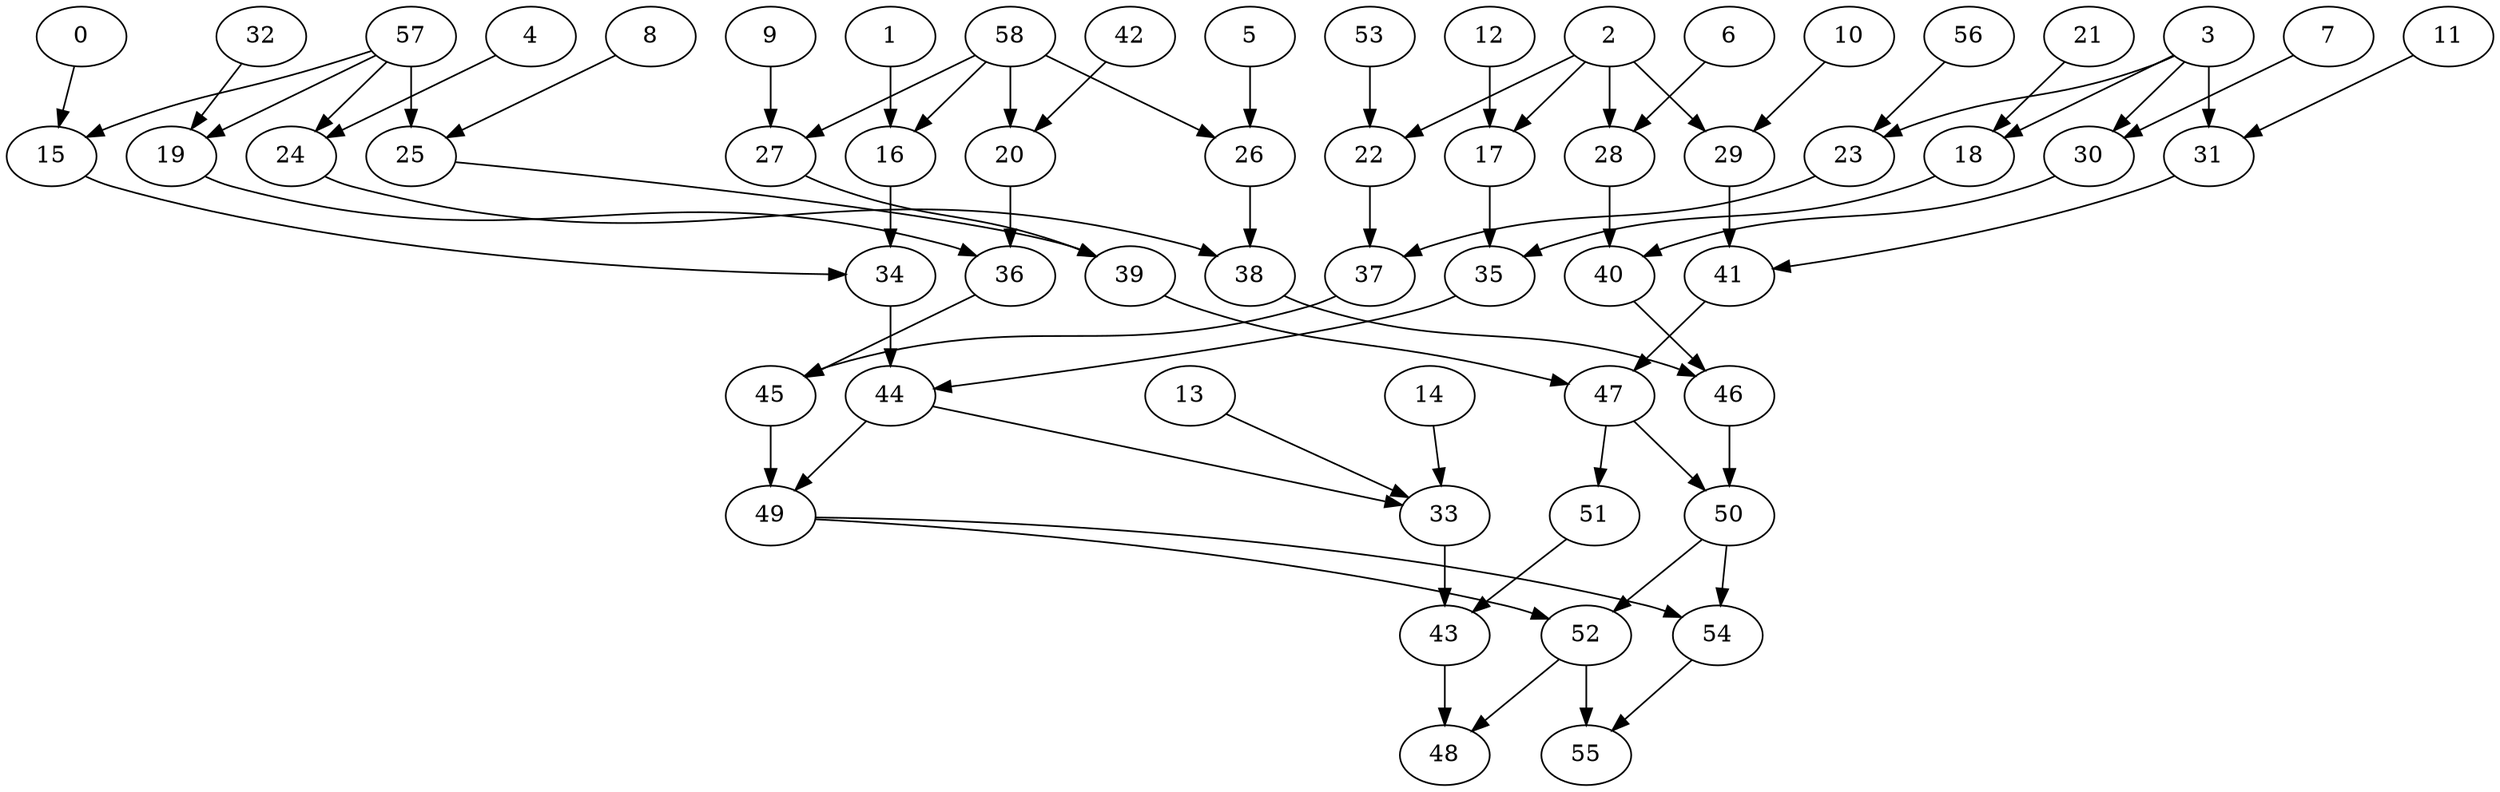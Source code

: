 digraph g {
0;
1;
2;
3;
4;
5;
6;
7;
8;
9;
10;
11;
12;
13;
14;
15;
16;
17;
18;
19;
20;
21;
22;
23;
24;
25;
26;
27;
28;
29;
30;
31;
32;
33;
34;
35;
36;
37;
38;
39;
40;
41;
42;
43;
44;
45;
46;
47;
48;
49;
50;
51;
52;
53;
54;
55;
56;
57;
58;
0 -> 15 [weight=0];
1 -> 16 [weight=0];
2 -> 17 [weight=1];
2 -> 22 [weight=0];
2 -> 28 [weight=2];
2 -> 29 [weight=1];
3 -> 18 [weight=0];
3 -> 23 [weight=1];
3 -> 30 [weight=1];
3 -> 31 [weight=2];
4 -> 24 [weight=0];
5 -> 26 [weight=0];
6 -> 28 [weight=0];
7 -> 30 [weight=0];
8 -> 25 [weight=0];
9 -> 27 [weight=0];
10 -> 29 [weight=0];
11 -> 31 [weight=0];
12 -> 17 [weight=0];
13 -> 33 [weight=0];
14 -> 33 [weight=0];
15 -> 34 [weight=0];
16 -> 34 [weight=1];
17 -> 35 [weight=0];
18 -> 35 [weight=1];
19 -> 36 [weight=0];
20 -> 36 [weight=1];
21 -> 18 [weight=0];
22 -> 37 [weight=1];
23 -> 37 [weight=0];
24 -> 38 [weight=1];
25 -> 39 [weight=0];
26 -> 38 [weight=1];
27 -> 39 [weight=0];
28 -> 40 [weight=1];
29 -> 41 [weight=1];
30 -> 40 [weight=0];
31 -> 41 [weight=0];
32 -> 19 [weight=0];
33 -> 43 [weight=1];
34 -> 44 [weight=5];
35 -> 44 [weight=2];
36 -> 45 [weight=0];
37 -> 45 [weight=1];
38 -> 46 [weight=0];
39 -> 47 [weight=0];
40 -> 46 [weight=2];
41 -> 47 [weight=2];
42 -> 20 [weight=0];
43 -> 48 [weight=1];
44 -> 33 [weight=0];
44 -> 49 [weight=0];
45 -> 49 [weight=1];
46 -> 50 [weight=2];
47 -> 50 [weight=1];
47 -> 51 [weight=0];
49 -> 52 [weight=0];
49 -> 54 [weight=0];
50 -> 52 [weight=0];
50 -> 54 [weight=0];
51 -> 43 [weight=0];
52 -> 48 [weight=0];
52 -> 55 [weight=2];
53 -> 22 [weight=0];
54 -> 55 [weight=0];
56 -> 23 [weight=0];
57 -> 15 [weight=0];
57 -> 19 [weight=0];
57 -> 24 [weight=0];
57 -> 25 [weight=4];
58 -> 16 [weight=0];
58 -> 20 [weight=0];
58 -> 26 [weight=1];
58 -> 27 [weight=1];
}
